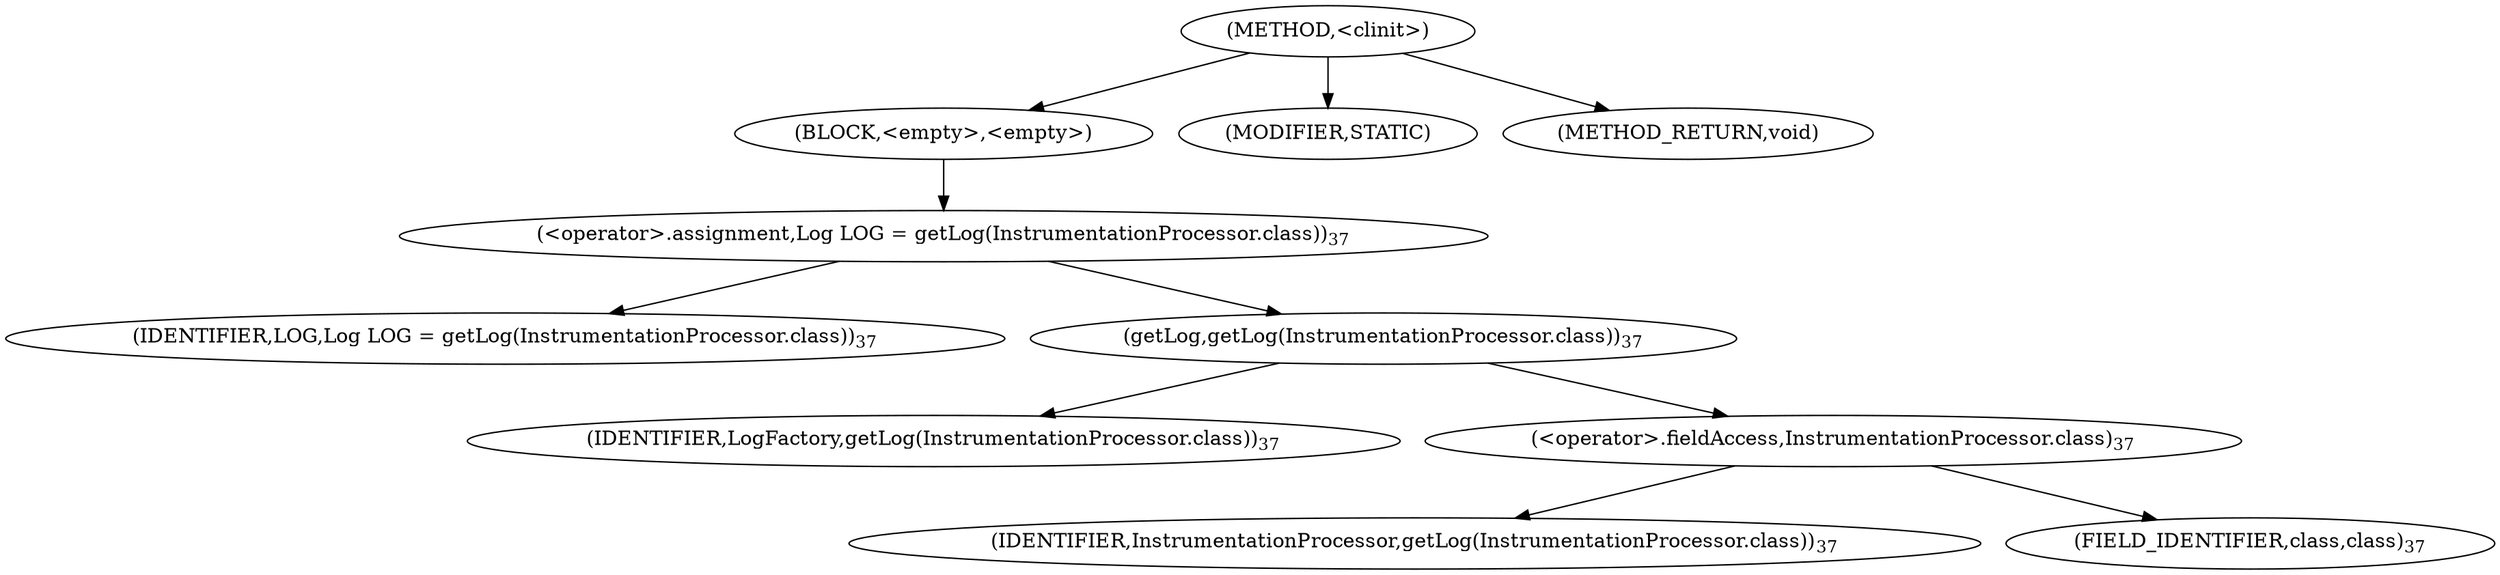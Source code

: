 digraph "&lt;clinit&gt;" {  
"258" [label = <(METHOD,&lt;clinit&gt;)> ]
"259" [label = <(BLOCK,&lt;empty&gt;,&lt;empty&gt;)> ]
"260" [label = <(&lt;operator&gt;.assignment,Log LOG = getLog(InstrumentationProcessor.class))<SUB>37</SUB>> ]
"261" [label = <(IDENTIFIER,LOG,Log LOG = getLog(InstrumentationProcessor.class))<SUB>37</SUB>> ]
"262" [label = <(getLog,getLog(InstrumentationProcessor.class))<SUB>37</SUB>> ]
"263" [label = <(IDENTIFIER,LogFactory,getLog(InstrumentationProcessor.class))<SUB>37</SUB>> ]
"264" [label = <(&lt;operator&gt;.fieldAccess,InstrumentationProcessor.class)<SUB>37</SUB>> ]
"265" [label = <(IDENTIFIER,InstrumentationProcessor,getLog(InstrumentationProcessor.class))<SUB>37</SUB>> ]
"266" [label = <(FIELD_IDENTIFIER,class,class)<SUB>37</SUB>> ]
"267" [label = <(MODIFIER,STATIC)> ]
"268" [label = <(METHOD_RETURN,void)> ]
  "258" -> "259" 
  "258" -> "267" 
  "258" -> "268" 
  "259" -> "260" 
  "260" -> "261" 
  "260" -> "262" 
  "262" -> "263" 
  "262" -> "264" 
  "264" -> "265" 
  "264" -> "266" 
}
